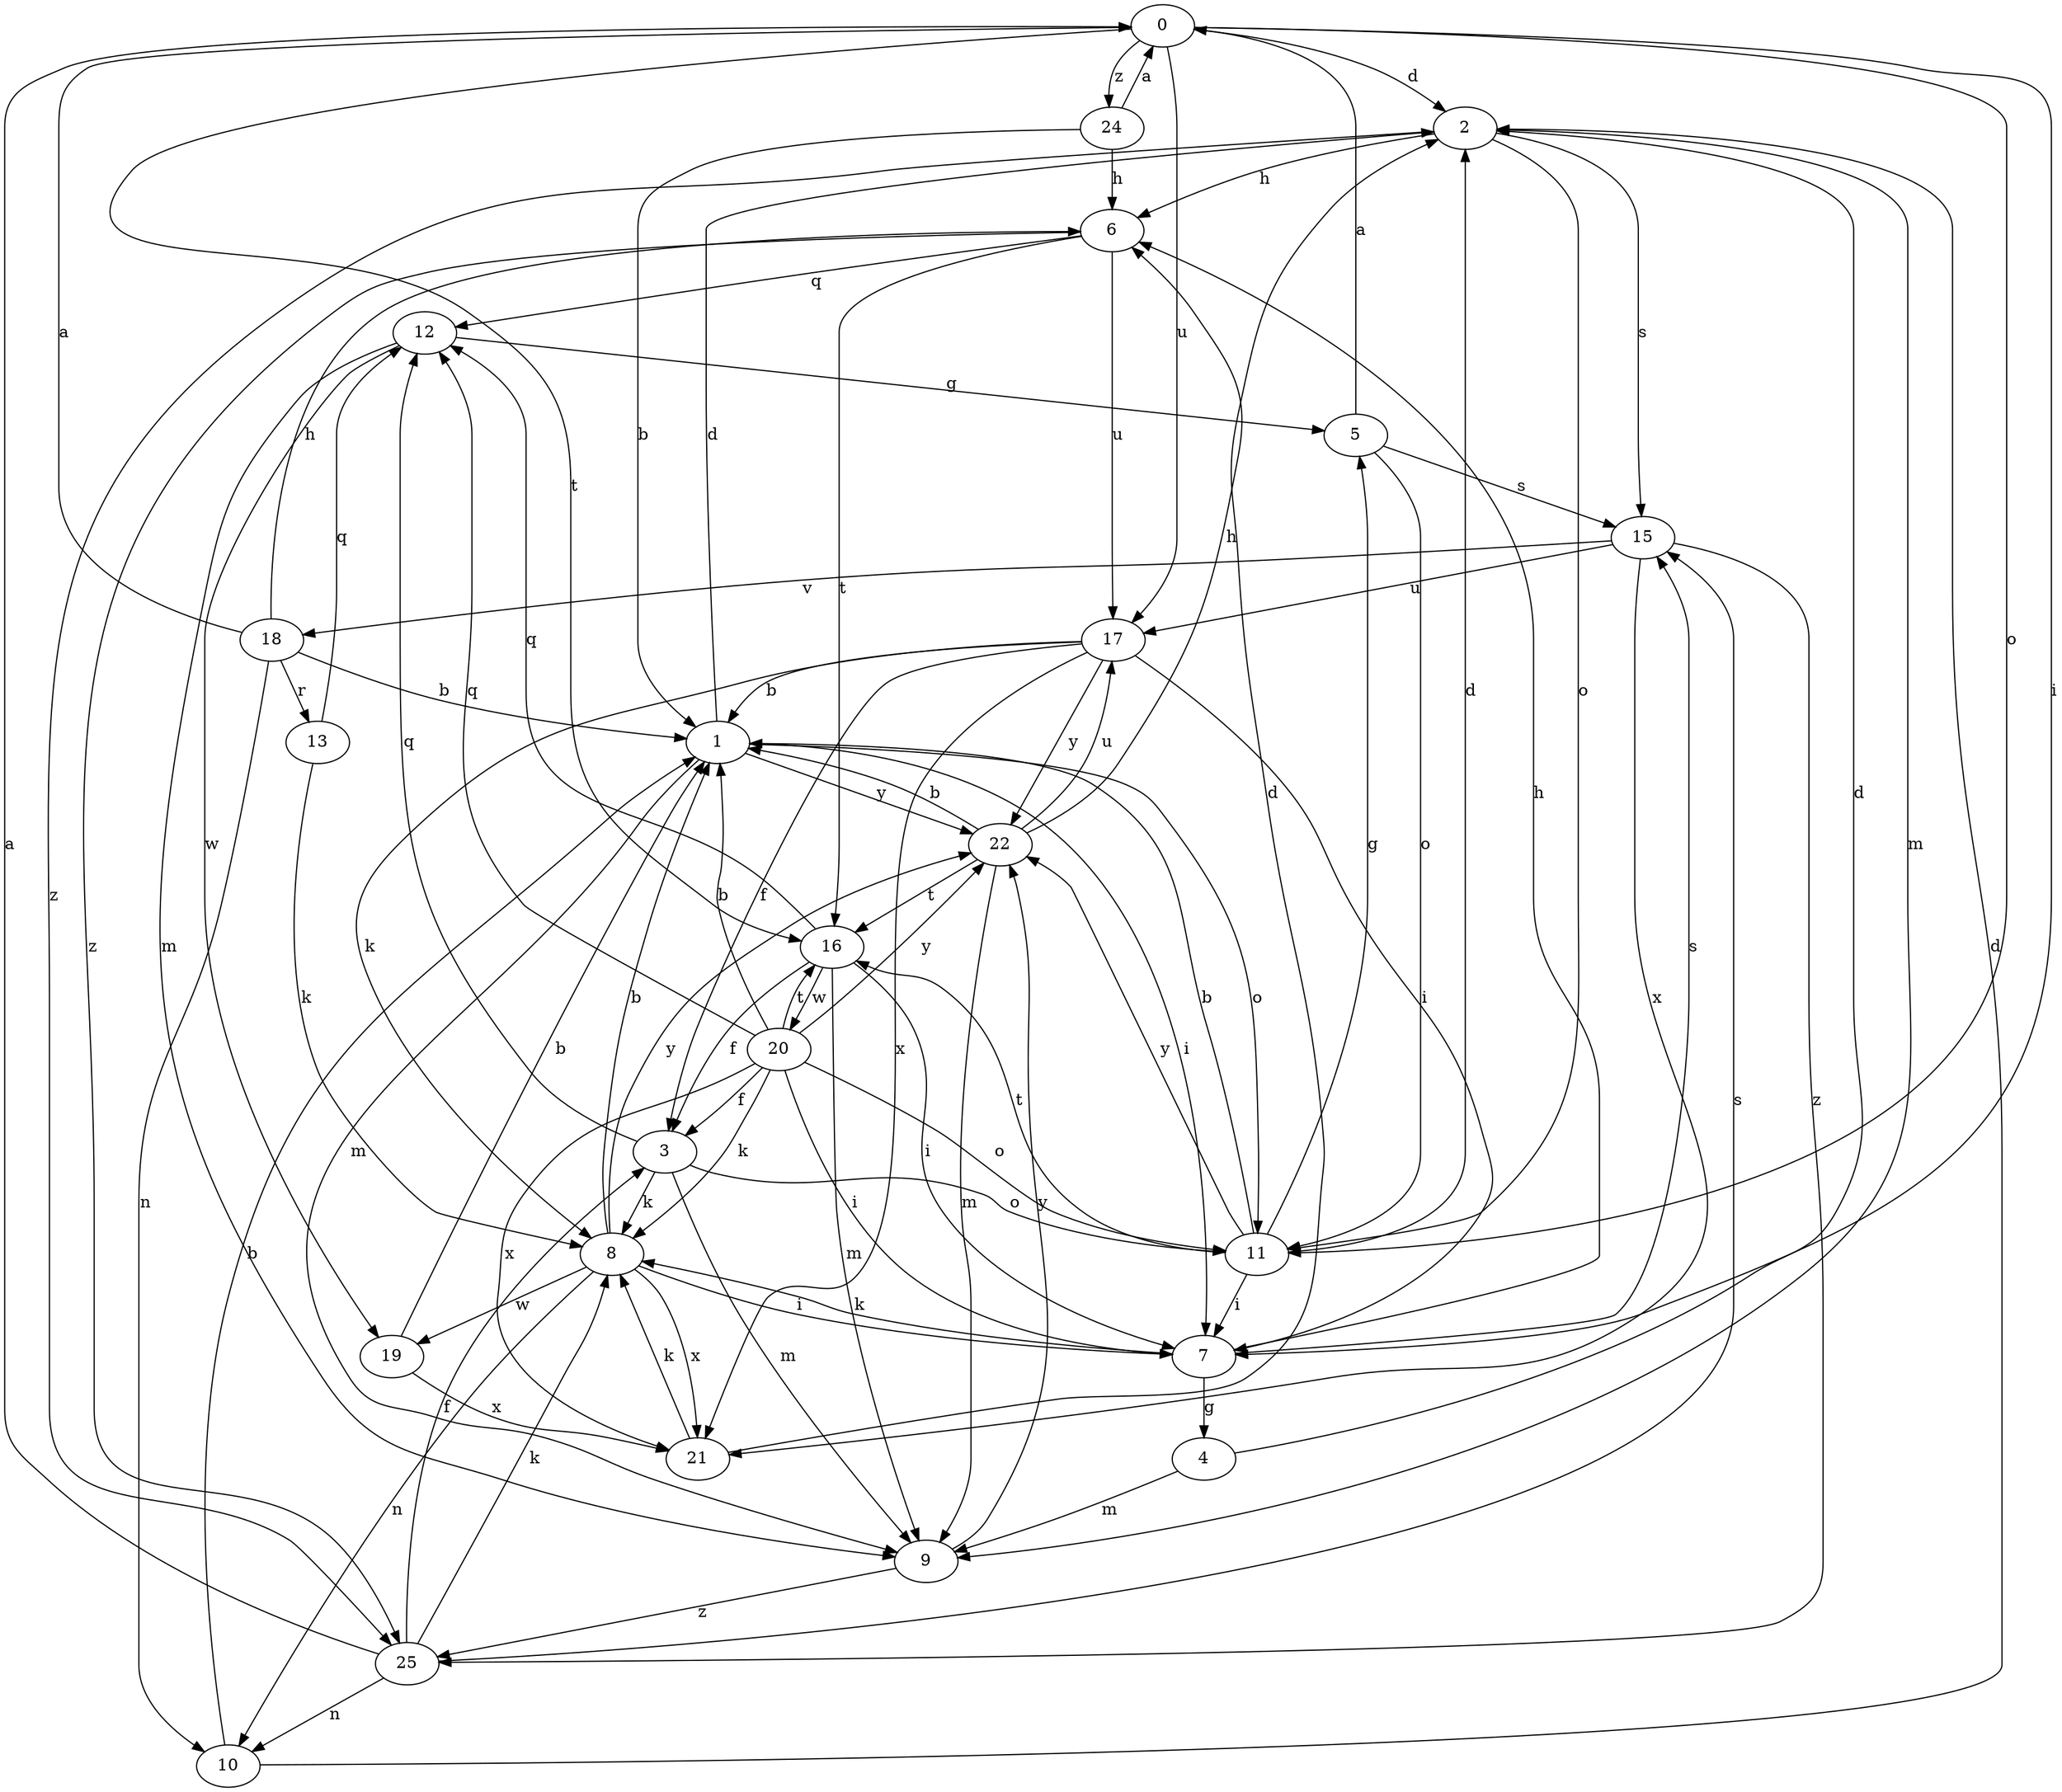 strict digraph  {
0;
1;
2;
3;
4;
5;
6;
7;
8;
9;
10;
11;
12;
13;
15;
16;
17;
18;
19;
20;
21;
22;
24;
25;
0 -> 2  [label=d];
0 -> 7  [label=i];
0 -> 11  [label=o];
0 -> 16  [label=t];
0 -> 17  [label=u];
0 -> 24  [label=z];
1 -> 2  [label=d];
1 -> 7  [label=i];
1 -> 9  [label=m];
1 -> 11  [label=o];
1 -> 22  [label=y];
2 -> 6  [label=h];
2 -> 9  [label=m];
2 -> 11  [label=o];
2 -> 15  [label=s];
2 -> 25  [label=z];
3 -> 8  [label=k];
3 -> 9  [label=m];
3 -> 11  [label=o];
3 -> 12  [label=q];
4 -> 2  [label=d];
4 -> 9  [label=m];
5 -> 0  [label=a];
5 -> 11  [label=o];
5 -> 15  [label=s];
6 -> 12  [label=q];
6 -> 16  [label=t];
6 -> 17  [label=u];
6 -> 25  [label=z];
7 -> 4  [label=g];
7 -> 6  [label=h];
7 -> 8  [label=k];
7 -> 15  [label=s];
8 -> 1  [label=b];
8 -> 7  [label=i];
8 -> 10  [label=n];
8 -> 19  [label=w];
8 -> 21  [label=x];
8 -> 22  [label=y];
9 -> 22  [label=y];
9 -> 25  [label=z];
10 -> 1  [label=b];
10 -> 2  [label=d];
11 -> 1  [label=b];
11 -> 2  [label=d];
11 -> 5  [label=g];
11 -> 7  [label=i];
11 -> 16  [label=t];
11 -> 22  [label=y];
12 -> 5  [label=g];
12 -> 9  [label=m];
12 -> 19  [label=w];
13 -> 8  [label=k];
13 -> 12  [label=q];
15 -> 17  [label=u];
15 -> 18  [label=v];
15 -> 21  [label=x];
15 -> 25  [label=z];
16 -> 3  [label=f];
16 -> 7  [label=i];
16 -> 9  [label=m];
16 -> 12  [label=q];
16 -> 20  [label=w];
17 -> 1  [label=b];
17 -> 3  [label=f];
17 -> 7  [label=i];
17 -> 8  [label=k];
17 -> 21  [label=x];
17 -> 22  [label=y];
18 -> 0  [label=a];
18 -> 1  [label=b];
18 -> 6  [label=h];
18 -> 10  [label=n];
18 -> 13  [label=r];
19 -> 1  [label=b];
19 -> 21  [label=x];
20 -> 1  [label=b];
20 -> 3  [label=f];
20 -> 7  [label=i];
20 -> 8  [label=k];
20 -> 11  [label=o];
20 -> 12  [label=q];
20 -> 16  [label=t];
20 -> 21  [label=x];
20 -> 22  [label=y];
21 -> 2  [label=d];
21 -> 8  [label=k];
22 -> 1  [label=b];
22 -> 6  [label=h];
22 -> 9  [label=m];
22 -> 16  [label=t];
22 -> 17  [label=u];
24 -> 0  [label=a];
24 -> 1  [label=b];
24 -> 6  [label=h];
25 -> 0  [label=a];
25 -> 3  [label=f];
25 -> 8  [label=k];
25 -> 10  [label=n];
25 -> 15  [label=s];
}

